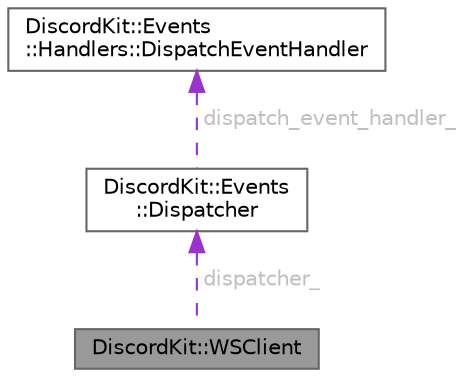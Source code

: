 digraph "DiscordKit::WSClient"
{
 // LATEX_PDF_SIZE
  bgcolor="transparent";
  edge [fontname=Helvetica,fontsize=10,labelfontname=Helvetica,labelfontsize=10];
  node [fontname=Helvetica,fontsize=10,shape=box,height=0.2,width=0.4];
  Node1 [id="Node000001",label="DiscordKit::WSClient",height=0.2,width=0.4,color="gray40", fillcolor="grey60", style="filled", fontcolor="black",tooltip="This class handles a WebSocket connection."];
  Node2 -> Node1 [id="edge1_Node000001_Node000002",dir="back",color="darkorchid3",style="dashed",tooltip=" ",label=" dispatcher_",fontcolor="grey" ];
  Node2 [id="Node000002",label="DiscordKit::Events\l::Dispatcher",height=0.2,width=0.4,color="gray40", fillcolor="white", style="filled",URL="$d8/d82/classDiscordKit_1_1Events_1_1Dispatcher.html",tooltip="Handler class for mapping and directing incoming events to respective callbacks."];
  Node3 -> Node2 [id="edge2_Node000002_Node000003",dir="back",color="darkorchid3",style="dashed",tooltip=" ",label=" dispatch_event_handler_",fontcolor="grey" ];
  Node3 [id="Node000003",label="DiscordKit::Events\l::Handlers::DispatchEventHandler",height=0.2,width=0.4,color="gray40", fillcolor="white", style="filled",URL="$dc/de4/classDiscordKit_1_1Events_1_1Handlers_1_1DispatchEventHandler.html",tooltip="Mapping tool for Dispatch Events (Opcode 0) and their callbacks."];
}
